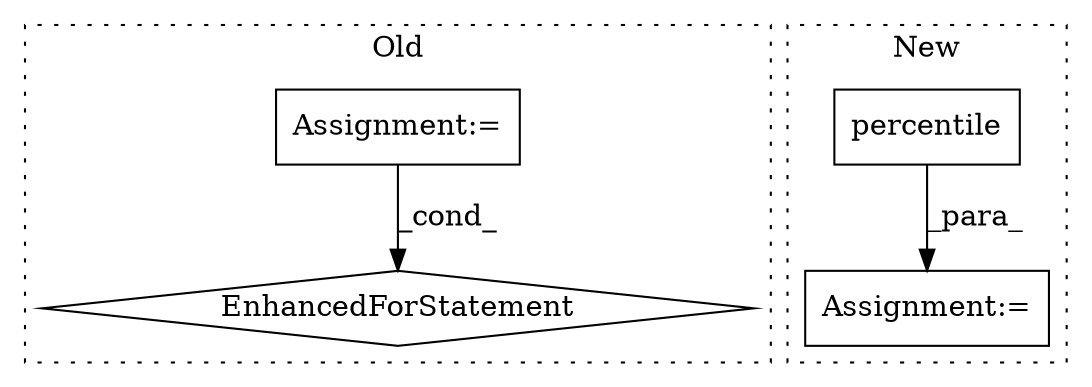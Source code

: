 digraph G {
subgraph cluster0 {
1 [label="EnhancedForStatement" a="70" s="3673,3774" l="53,2" shape="diamond"];
3 [label="Assignment:=" a="7" s="3673,3774" l="53,2" shape="box"];
label = "Old";
style="dotted";
}
subgraph cluster1 {
2 [label="percentile" a="32" s="2504,2538" l="11,1" shape="box"];
4 [label="Assignment:=" a="7" s="2496" l="2" shape="box"];
label = "New";
style="dotted";
}
2 -> 4 [label="_para_"];
3 -> 1 [label="_cond_"];
}